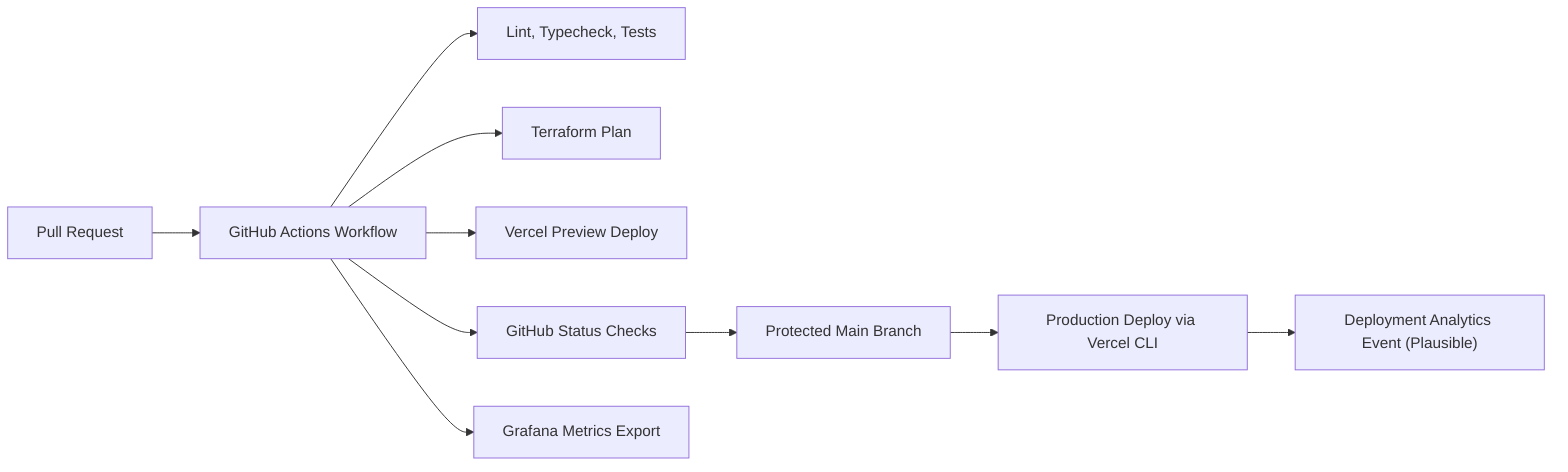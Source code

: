 flowchart LR
    DeveloperPR["Pull Request"] --> GitHubActions["GitHub Actions Workflow"]
    GitHubActions --> Checks["Lint, Typecheck, Tests"]
    GitHubActions --> TerraformPlan["Terraform Plan"]
    GitHubActions --> VercelPreview["Vercel Preview Deploy"]
    GitHubActions --> StatusChecks["GitHub Status Checks"]
    GitHubActions --> Observability["Grafana Metrics Export"]
    StatusChecks --> MergeGate["Protected Main Branch"]
    MergeGate --> ProdDeploy["Production Deploy via Vercel CLI"]
    ProdDeploy --> Plausible["Deployment Analytics Event (Plausible)"]